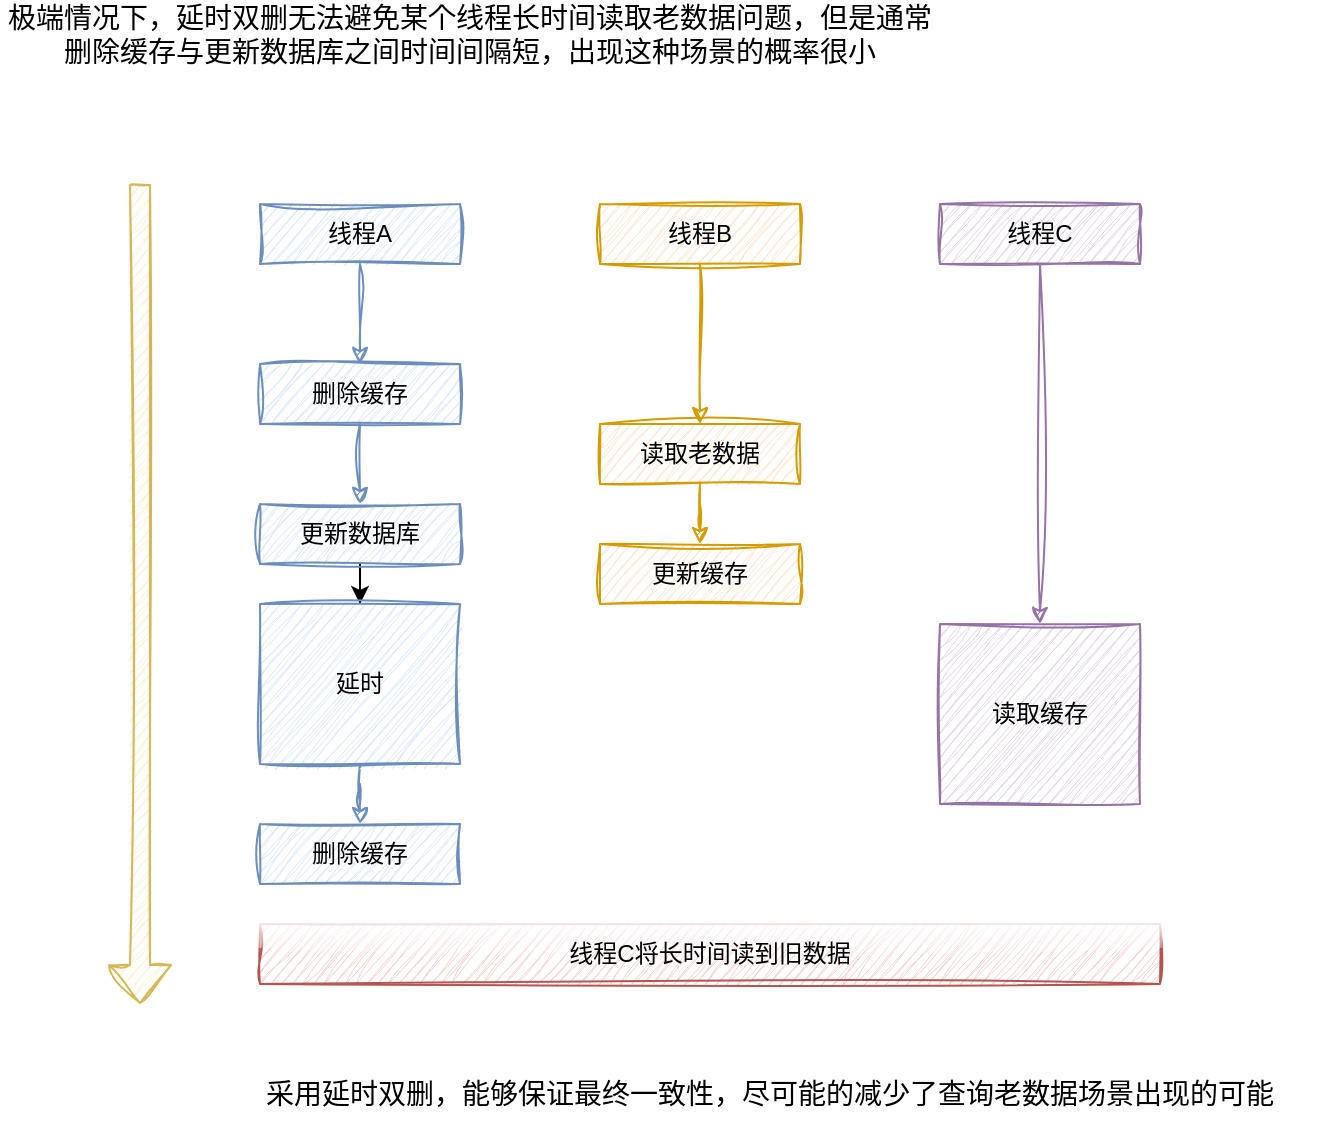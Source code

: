 <mxfile version="20.8.1" type="github">
  <diagram id="a8aPShCq_UQid2ik2_DB" name="第 1 页">
    <mxGraphModel dx="1434" dy="764" grid="1" gridSize="10" guides="1" tooltips="1" connect="1" arrows="1" fold="1" page="1" pageScale="1" pageWidth="2500" pageHeight="1600" math="0" shadow="0">
      <root>
        <mxCell id="0" />
        <mxCell id="1" parent="0" />
        <mxCell id="IvCIBFCN0AuGguPWQZP_-1" value="" style="shape=flexArrow;endArrow=classic;html=1;rounded=0;sketch=1;curveFitting=1;jiggle=2;fillColor=#fff2cc;strokeColor=#d6b656;" edge="1" parent="1">
          <mxGeometry width="50" height="50" relative="1" as="geometry">
            <mxPoint x="200" y="190" as="sourcePoint" />
            <mxPoint x="200" y="600" as="targetPoint" />
          </mxGeometry>
        </mxCell>
        <mxCell id="IvCIBFCN0AuGguPWQZP_-6" value="" style="edgeStyle=orthogonalEdgeStyle;rounded=0;orthogonalLoop=1;jettySize=auto;html=1;fillColor=#dae8fc;strokeColor=#6c8ebf;sketch=1;curveFitting=1;jiggle=2;" edge="1" parent="1" source="IvCIBFCN0AuGguPWQZP_-2" target="IvCIBFCN0AuGguPWQZP_-5">
          <mxGeometry relative="1" as="geometry" />
        </mxCell>
        <mxCell id="IvCIBFCN0AuGguPWQZP_-2" value="线程A" style="rounded=0;whiteSpace=wrap;html=1;fillColor=#dae8fc;strokeColor=#6c8ebf;sketch=1;curveFitting=1;jiggle=2;" vertex="1" parent="1">
          <mxGeometry x="260" y="200" width="100" height="30" as="geometry" />
        </mxCell>
        <mxCell id="IvCIBFCN0AuGguPWQZP_-17" style="edgeStyle=orthogonalEdgeStyle;rounded=0;orthogonalLoop=1;jettySize=auto;html=1;exitX=0.5;exitY=1;exitDx=0;exitDy=0;fillColor=#ffe6cc;strokeColor=#d79b00;sketch=1;curveFitting=1;jiggle=2;" edge="1" parent="1" source="IvCIBFCN0AuGguPWQZP_-3" target="IvCIBFCN0AuGguPWQZP_-13">
          <mxGeometry relative="1" as="geometry" />
        </mxCell>
        <mxCell id="IvCIBFCN0AuGguPWQZP_-3" value="线程B" style="rounded=0;whiteSpace=wrap;html=1;fillColor=#ffe6cc;strokeColor=#d79b00;sketch=1;curveFitting=1;jiggle=2;" vertex="1" parent="1">
          <mxGeometry x="430" y="200" width="100" height="30" as="geometry" />
        </mxCell>
        <mxCell id="IvCIBFCN0AuGguPWQZP_-8" value="" style="edgeStyle=orthogonalEdgeStyle;rounded=0;orthogonalLoop=1;jettySize=auto;html=1;fillColor=#dae8fc;strokeColor=#6c8ebf;sketch=1;curveFitting=1;jiggle=2;" edge="1" parent="1" source="IvCIBFCN0AuGguPWQZP_-5" target="IvCIBFCN0AuGguPWQZP_-7">
          <mxGeometry relative="1" as="geometry" />
        </mxCell>
        <mxCell id="IvCIBFCN0AuGguPWQZP_-5" value="删除缓存" style="rounded=0;whiteSpace=wrap;html=1;fillColor=#dae8fc;strokeColor=#6c8ebf;sketch=1;curveFitting=1;jiggle=2;" vertex="1" parent="1">
          <mxGeometry x="260" y="280" width="100" height="30" as="geometry" />
        </mxCell>
        <mxCell id="IvCIBFCN0AuGguPWQZP_-10" value="" style="edgeStyle=orthogonalEdgeStyle;rounded=0;orthogonalLoop=1;jettySize=auto;html=1;" edge="1" parent="1" source="IvCIBFCN0AuGguPWQZP_-7" target="IvCIBFCN0AuGguPWQZP_-9">
          <mxGeometry relative="1" as="geometry" />
        </mxCell>
        <mxCell id="IvCIBFCN0AuGguPWQZP_-7" value="更新数据库" style="rounded=0;whiteSpace=wrap;html=1;fillColor=#dae8fc;strokeColor=#6c8ebf;sketch=1;curveFitting=1;jiggle=2;" vertex="1" parent="1">
          <mxGeometry x="260" y="350" width="100" height="30" as="geometry" />
        </mxCell>
        <mxCell id="IvCIBFCN0AuGguPWQZP_-12" value="" style="edgeStyle=orthogonalEdgeStyle;rounded=0;orthogonalLoop=1;jettySize=auto;html=1;fillColor=#dae8fc;strokeColor=#6c8ebf;sketch=1;curveFitting=1;jiggle=2;" edge="1" parent="1" source="IvCIBFCN0AuGguPWQZP_-9" target="IvCIBFCN0AuGguPWQZP_-11">
          <mxGeometry relative="1" as="geometry" />
        </mxCell>
        <mxCell id="IvCIBFCN0AuGguPWQZP_-9" value="延时" style="rounded=0;whiteSpace=wrap;html=1;fillColor=#dae8fc;strokeColor=#6c8ebf;sketch=1;curveFitting=1;jiggle=2;" vertex="1" parent="1">
          <mxGeometry x="260" y="400" width="100" height="80" as="geometry" />
        </mxCell>
        <mxCell id="IvCIBFCN0AuGguPWQZP_-11" value="删除缓存" style="rounded=0;whiteSpace=wrap;html=1;fillColor=#dae8fc;strokeColor=#6c8ebf;sketch=1;curveFitting=1;jiggle=2;" vertex="1" parent="1">
          <mxGeometry x="260" y="510" width="100" height="30" as="geometry" />
        </mxCell>
        <mxCell id="IvCIBFCN0AuGguPWQZP_-15" value="" style="edgeStyle=orthogonalEdgeStyle;rounded=0;orthogonalLoop=1;jettySize=auto;html=1;sketch=1;curveFitting=1;jiggle=2;fillColor=#ffe6cc;strokeColor=#d79b00;" edge="1" parent="1" source="IvCIBFCN0AuGguPWQZP_-13" target="IvCIBFCN0AuGguPWQZP_-14">
          <mxGeometry relative="1" as="geometry" />
        </mxCell>
        <mxCell id="IvCIBFCN0AuGguPWQZP_-13" value="读取老数据" style="rounded=0;whiteSpace=wrap;html=1;fillColor=#ffe6cc;strokeColor=#d79b00;sketch=1;curveFitting=1;jiggle=2;" vertex="1" parent="1">
          <mxGeometry x="430" y="310" width="100" height="30" as="geometry" />
        </mxCell>
        <mxCell id="IvCIBFCN0AuGguPWQZP_-14" value="更新缓存" style="rounded=0;whiteSpace=wrap;html=1;fillColor=#ffe6cc;strokeColor=#d79b00;sketch=1;curveFitting=1;jiggle=2;" vertex="1" parent="1">
          <mxGeometry x="430" y="370" width="100" height="30" as="geometry" />
        </mxCell>
        <mxCell id="IvCIBFCN0AuGguPWQZP_-19" value="" style="edgeStyle=orthogonalEdgeStyle;rounded=0;orthogonalLoop=1;jettySize=auto;html=1;fillColor=#e1d5e7;strokeColor=#9673a6;sketch=1;curveFitting=1;jiggle=2;" edge="1" parent="1" source="IvCIBFCN0AuGguPWQZP_-16" target="IvCIBFCN0AuGguPWQZP_-18">
          <mxGeometry relative="1" as="geometry" />
        </mxCell>
        <mxCell id="IvCIBFCN0AuGguPWQZP_-16" value="线程C" style="rounded=0;whiteSpace=wrap;html=1;fillColor=#e1d5e7;strokeColor=#9673a6;sketch=1;curveFitting=1;jiggle=2;" vertex="1" parent="1">
          <mxGeometry x="600" y="200" width="100" height="30" as="geometry" />
        </mxCell>
        <mxCell id="IvCIBFCN0AuGguPWQZP_-18" value="读取缓存" style="rounded=0;whiteSpace=wrap;html=1;fillColor=#e1d5e7;strokeColor=#9673a6;sketch=1;curveFitting=1;jiggle=2;" vertex="1" parent="1">
          <mxGeometry x="600" y="410" width="100" height="90" as="geometry" />
        </mxCell>
        <mxCell id="IvCIBFCN0AuGguPWQZP_-20" value="线程C将长时间读到旧数据" style="rounded=0;whiteSpace=wrap;html=1;fillColor=#f8cecc;strokeColor=#b85450;glass=1;sketch=1;curveFitting=1;jiggle=2;" vertex="1" parent="1">
          <mxGeometry x="260" y="560" width="450" height="30" as="geometry" />
        </mxCell>
        <mxCell id="IvCIBFCN0AuGguPWQZP_-21" value="&lt;font style=&quot;font-size: 14px;&quot;&gt;极端情况下，延时双删无法避免某个线程长时间读取老数据问题，但是通常删除缓存与更新数据库之间时间间隔短，出现这种场景的概率很小&lt;/font&gt;" style="text;html=1;strokeColor=none;fillColor=none;align=center;verticalAlign=middle;whiteSpace=wrap;rounded=0;glass=1;sketch=1;" vertex="1" parent="1">
          <mxGeometry x="130" y="100" width="470" height="30" as="geometry" />
        </mxCell>
        <mxCell id="IvCIBFCN0AuGguPWQZP_-23" value="采用延时双删，能够保证最终一致性，尽可能的减少了查询老数据场景出现的可能" style="text;html=1;strokeColor=none;fillColor=none;align=center;verticalAlign=middle;whiteSpace=wrap;rounded=0;glass=1;sketch=1;fontSize=14;" vertex="1" parent="1">
          <mxGeometry x="240" y="630" width="550" height="30" as="geometry" />
        </mxCell>
      </root>
    </mxGraphModel>
  </diagram>
</mxfile>
